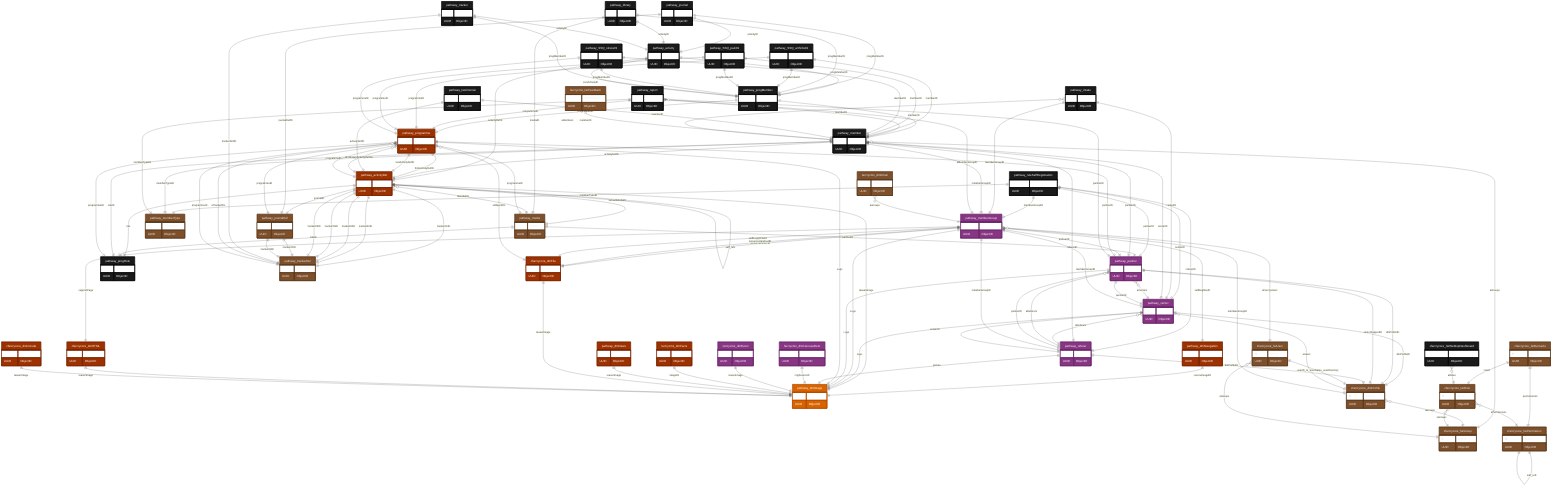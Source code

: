 erDiagram
    %% Parameters:
%%   Focus: dmImage
%%   Domains: provider, participant, pathway
%%   Chart Type: ER
    "pathway_ruleSelfRegistration" {
        📞 SERVICES UUID ObjectID
    }

    "pathway_dmImage" {
        💧 UTILITIES UUID ObjectID
    }

    "pathway_dmNavigation" {
        💧 UTILITIES UUID ObjectID
    }

    "pathway_dmNews" {
        💧 UTILITIES UUID ObjectID
    }

    "pathway_activity" {
        🔥 CORE UUID ObjectID
    }

    "pathway_activityDef" {
        🔥 CORE UUID ObjectID
    }

    "pathway_center" {
        🔥 CORE UUID ObjectID
    }

    "pathway_intake" {
        💧 UTILITIES UUID ObjectID
    }

    "pathway_journal" {
        💧 UTILITIES UUID ObjectID
    }

    "pathway_journalDef" {
        💧 UTILITIES UUID ObjectID
    }

    "pathway_library" {
        💧 UTILITIES UUID ObjectID
    }

    "pathway_media" {
        🔥 CORE UUID ObjectID
    }

    "pathway_member" {
        🔥 CORE UUID ObjectID
    }

    "pathway_memberGroup" {
        🔥 CORE UUID ObjectID
    }

    "pathway_memberType" {
        💧 UTILITIES UUID ObjectID
    }

    "pathway_partner" {
        🔥 CORE UUID ObjectID
    }

    "pathway_progMember" {
        🔥 CORE UUID ObjectID
    }

    "pathway_programme" {
        💧 UTILITIES UUID ObjectID
    }

    "pathway_progRole" {
        📞 SERVICES UUID ObjectID
    }

    "pathway_referer" {
        🔥 CORE UUID ObjectID
    }

    "pathway_report" {
        📞 SERVICES UUID ObjectID
    }

    "pathway_SSQ_arthritis01" {
        💧 UTILITIES UUID ObjectID
    }

    "pathway_SSQ_pain01" {
        💧 UTILITIES UUID ObjectID
    }

    "pathway_SSQ_stress01" {
        💧 UTILITIES UUID ObjectID
    }

    "pathway_testimonial" {
        📞 SERVICES UUID ObjectID
    }

    "pathway_tracker" {
        💧 UTILITIES UUID ObjectID
    }

    "pathway_trackerDef" {
        💧 UTILITIES UUID ObjectID
    }

    "farcrycms_dmCarouselItem" {
        💧 UTILITIES UUID ObjectID
    }

    "farcrycms_dmEmail" {
        📞 SERVICES UUID ObjectID
    }

    "farcrycms_dmEvent" {
        💧 UTILITIES UUID ObjectID
    }

    "farcrycms_dmFacts" {
        💧 UTILITIES UUID ObjectID
    }

    "farcrycms_farFeedback" {
        📞 SERVICES UUID ObjectID
    }

    "zfarcrycore_dmFile" {
        💧 UTILITIES UUID ObjectID
    }

    "zfarcrycore_dmHTML" {
        💧 UTILITIES UUID ObjectID
    }

    "zfarcrycore_dmInclude" {
        💧 UTILITIES UUID ObjectID
    }

    "zfarcrycore_dmProfile" {
        🛡️ AUTH UUID ObjectID
    }

    "zfarcrycore_farBarnacle" {
        🛡️ AUTH UUID ObjectID
    }

    "zfarcrycore_farGroup" {
        🛡️ AUTH UUID ObjectID
    }

    "zfarcrycore_farPermission" {
        🛡️ AUTH UUID ObjectID
    }

    "zfarcrycore_farRole" {
        🛡️ AUTH UUID ObjectID
    }

    "zfarcrycore_farUser" {
        🛡️ AUTH UUID ObjectID
    }

    "zfarcrycore_farWebtopDashboard" {
        💧 UTILITIES UUID ObjectID
    }

    %% Direct FK Relationships
    "pathway_ruleSelfRegistration" ||--|| "pathway_memberType" : memberTypeID
    "pathway_ruleSelfRegistration" ||--|| "pathway_memberGroup" : memberGroupID
    "pathway_ruleSelfRegistration" ||--|| "pathway_partner" : partnerID
    "pathway_ruleSelfRegistration" ||--|| "pathway_center" : centerID
    "pathway_ruleSelfRegistration" ||--|| "pathway_referer" : refererID
    "pathway_dmNavigation" ||--|| "pathway_dmImage" : sourceImageID
    "pathway_activity" ||--|| "pathway_progMember" : progMemberID
    "pathway_activity" ||--|| "pathway_activityDef" : activityDefID
    "pathway_activityDef" ||--|| "pathway_programme" : programmeID
    "pathway_activityDef" ||--|| "pathway_dmImage" : teaserImage
    "pathway_activityDef" ||--|| "pathway_progRole" : role
    "pathway_activityDef" ||--|| "pathway_media" : defaultMediaID
    "pathway_activityDef" ||--|| "pathway_journalDef" : journalID
    "pathway_activityDef" ||--|| "pathway_trackerDef" : tracker01ID
    "pathway_activityDef" ||--|| "pathway_trackerDef" : tracker02ID
    "pathway_activityDef" ||--|| "pathway_trackerDef" : tracker03ID
    "pathway_activityDef" ||--|| "pathway_trackerDef" : tracker04ID
    "pathway_activityDef" ||--|| "pathway_trackerDef" : tracker05ID
    "pathway_center" ||--|| "pathway_dmImage" : Logo
    "pathway_center" ||--|| "zfarcrycore_dmProfile" : dmProfileID
    "pathway_center" ||--|| "pathway_partner" : partnerID
    "pathway_center" ||--|| "pathway_memberGroup" : memberGroupID
    "pathway_intake" ||--|| "pathway_memberGroup" : memberGroupID
    "pathway_intake" ||--|| "pathway_center" : centerID
    "pathway_journal" ||--|| "pathway_progMember" : progMemberID
    "pathway_journal" ||--|| "pathway_journalDef" : journalDefID
    "pathway_journal" ||--|| "pathway_activity" : activityID
    "pathway_journalDef" ||--|| "pathway_trackerDef" : tracker01ID
    "pathway_journalDef" ||--|| "pathway_trackerDef" : tracker02ID
    "pathway_journalDef" ||--|| "pathway_programme" : programmeID
    "pathway_library" ||--|| "pathway_progMember" : progMemberID
    "pathway_library" ||--|| "pathway_activity" : activityID
    "pathway_library" ||--|| "pathway_media" : mediaID
    "pathway_media" ||--|| "pathway_partner" : partnerID
    "pathway_media" ||--|| "pathway_programme" : programmeID
    "pathway_media" ||--|| "pathway_progRole" : roleID
    "pathway_member" ||--|| "pathway_memberType" : memberTypeID
    "pathway_member" ||--|| "pathway_memberGroup" : memberGroupID
    "pathway_member" ||--|| "pathway_partner" : partnerID
    "pathway_member" ||--|| "pathway_center" : centerID
    "pathway_member" ||--|| "pathway_referer" : refererID
    "pathway_member" ||--|| "pathway_activityDef" : activityDefID
    "pathway_member" ||--|| "pathway_progRole" : roleID
    "pathway_memberGroup" ||--|| "pathway_partner" : partnerID
    "pathway_memberGroup" ||--|| "pathway_dmImage" : Logo
    "pathway_memberGroup" ||--|| "zfarcrycore_dmFile" : resourcePosterID
    "pathway_memberGroup" ||--|| "zfarcrycore_dmFile" : resourceHandoutID
    "pathway_memberGroup" ||--|| "zfarcrycore_dmHTML" : supportPage
    "pathway_memberGroup" ||--|| "pathway_dmNavigation" : selfRegNavID
    "pathway_memberGroup" ||--|| "zfarcrycore_dmFile" : selfRegQrFileID
    "pathway_partner" ||--|| "pathway_dmImage" : Logo
    "pathway_partner" ||--|| "zfarcrycore_dmProfile" : dmProfileID
    "pathway_partner" ||--|| "zfarcrycore_dmProfile" : seniorSupportID
    "pathway_progMember" ||--|| "pathway_programme" : programmeID
    "pathway_progMember" ||--|| "pathway_member" : memberID
    "pathway_progMember" ||--|| "pathway_activity" : currActivityID
    "pathway_programme" ||--|| "pathway_partner" : partnerID
    "pathway_programme" ||--|| "pathway_dmImage" : Logo
    "pathway_programme" ||--|| "pathway_activityDef" : firstActivityDefID
    "pathway_programme" ||--|| "pathway_activityDef" : lastActivityDefID
    "pathway_progRole" ||--|| "pathway_programme" : programmeID
    "pathway_referer" ||--|| "pathway_dmImage" : picture
    "pathway_referer" ||--|| "zfarcrycore_dmProfile" : dmProfileID
    "pathway_referer" ||--|| "pathway_partner" : partnerID
    "pathway_referer" ||--|| "pathway_memberGroup" : memberGroupID
    "pathway_referer" ||--|| "pathway_center" : centerID
    "pathway_report" ||--|| "pathway_programme" : programmeID
    "pathway_report" ||--|| "pathway_partner" : partnerID
    "pathway_report" ||--|| "pathway_member" : memberID
    "pathway_report" ||--|| "pathway_memberType" : memberTypeID
    "pathway_SSQ_arthritis01" ||--|| "pathway_programme" : programmeID
    "pathway_SSQ_arthritis01" ||--|| "pathway_progMember" : progMemberID
    "pathway_SSQ_arthritis01" ||--|| "pathway_member" : memberID
    "pathway_SSQ_pain01" ||--|| "pathway_programme" : programmeID
    "pathway_SSQ_pain01" ||--|| "pathway_progMember" : progMemberID
    "pathway_SSQ_pain01" ||--|| "pathway_member" : memberID
    "pathway_SSQ_stress01" ||--|| "pathway_programme" : programmeID
    "pathway_SSQ_stress01" ||--|| "pathway_progMember" : progMemberID
    "pathway_SSQ_stress01" ||--|| "pathway_member" : memberID
    "pathway_testimonial" ||--|| "pathway_member" : memberID
    "pathway_testimonial" ||--|| "pathway_activityDef" : activityDefID
    "pathway_tracker" ||--|| "pathway_progMember" : progMemberID
    "pathway_tracker" ||--|| "pathway_trackerDef" : trackerDefID
    "pathway_tracker" ||--|| "pathway_activity" : activityID
    "pathway_trackerDef" ||--|| "pathway_programme" : programmeID
    "farcrycms_dmCarouselItem" ||--|| "pathway_dmImage" : imgSourceID
    "farcrycms_dmEvent" ||--|| "pathway_dmImage" : teaserImage
    "farcrycms_dmFacts" ||--|| "pathway_dmImage" : imageID
    "pathway_dmNews" ||--|| "pathway_dmImage" : teaserImage
    "farcrycms_farFeedback" ||--|| "pathway_member" : memberID
    "zfarcrycore_dmFile" ||--|| "pathway_dmImage" : teaserImage
    "zfarcrycore_dmHTML" ||--|| "pathway_dmImage" : teaserImage
    "zfarcrycore_dmInclude" ||--|| "pathway_dmImage" : teaserImage
    "zfarcrycore_dmProfile" ||--|| "pathway_memberGroup" : memberGroupID
    "zfarcrycore_farBarnacle" ||--|| "zfarcrycore_farRole" : roleid
    "zfarcrycore_farBarnacle" ||--|| "zfarcrycore_farPermission" : permissionid
    %% End Direct FK Relationships

    %% Special Joins
    "zfarcrycore_farUser" ||--|| "zfarcrycore_dmProfile" : userID_to_userName_userDirectory
    %% End Special Joins

    %% Self-Referencing Relationships for activityDef
    %% Self-refs include: onEndID, aCuePointActivities, aInteract1Activities, aInteract2Activities, aInteract3Activities, aInteract4Activities, aInteract5Activities
    "pathway_activityDef" ||--|| "pathway_activityDef" : self_refs
    %% End Self-Referencing Relationships for activityDef

    %% Self-Referencing Relationships for farPermission
    %% Self-refs include: aRelatedtypes
    "zfarcrycore_farPermission" ||--|| "zfarcrycore_farPermission" : self_refs
    %% End Self-Referencing Relationships for farPermission

    %% Join Table Relationships
    "pathway_activityDef" }o--|| "pathway_media" : aMediaIDs
    "pathway_center" }o--|| "zfarcrycore_dmProfile" : aUsers
    "pathway_center" }o--|| "pathway_referer" : aReferers
    "pathway_intake" }o--|| "pathway_member" : aMembers
    "pathway_member" }o--|| "zfarcrycore_farGroup" : aGroups
    "pathway_memberGroup" }o--|| "zfarcrycore_farUser" : aFarcryUsers
    "pathway_partner" }o--|| "pathway_center" : aCenters
    "pathway_partner" }o--|| "pathway_referer" : aReferers
    "pathway_programme" }o--|| "pathway_activityDef" : aFollowupActivityDefIDs
    "pathway_programme" }o--|| "pathway_trackerDef" : aTrackerIDs
    "pathway_programme" }o--|| "zfarcrycore_dmFile" : aObjectIDs
    "pathway_report" }o--|| "pathway_memberGroup" : aMemberGroupID
    "farcrycms_dmEmail" }o--|| "pathway_memberGroup" : aGroups
    "zfarcrycore_dmProfile" }o--|| "zfarcrycore_farGroup" : aGroups
    "zfarcrycore_farRole" }o--|| "zfarcrycore_farGroup" : aGroups
    "zfarcrycore_farRole" }o--|| "zfarcrycore_farPermission" : aPermissions
    "zfarcrycore_farUser" }o--|| "zfarcrycore_farGroup" : aGroups
    "zfarcrycore_farWebtopDashboard" }o--|| "zfarcrycore_farRole" : aRoles
    %% End Join Table Relationships


    %% Entity Styling
    %% secondary tier
    style pathway_ruleSelfRegistration fill:#1a1a1a,stroke:#0d0d0d,stroke-width:2px,color:#fff
    %% focus tier
    style pathway_dmImage fill:#d76400,stroke:#b34d00,stroke-width:2px,color:#fff
    %% domain_related tier
    style pathway_dmNavigation fill:#9d3100,stroke:#7a2600,stroke-width:2px,color:#fff
    %% domain_related tier
    style pathway_dmNews fill:#9d3100,stroke:#7a2600,stroke-width:2px,color:#fff
    %% secondary tier
    style pathway_activity fill:#1a1a1a,stroke:#0d0d0d,stroke-width:2px,color:#fff
    %% domain_related tier
    style pathway_activityDef fill:#9d3100,stroke:#7a2600,stroke-width:2px,color:#fff
    %% related tier
    style pathway_center fill:#883583,stroke:#6a2a6a,stroke-width:2px,color:#fff
    %% secondary tier
    style pathway_intake fill:#1a1a1a,stroke:#0d0d0d,stroke-width:2px,color:#fff
    %% secondary tier
    style pathway_journal fill:#1a1a1a,stroke:#0d0d0d,stroke-width:2px,color:#fff
    %% domain_other tier
    style pathway_journalDef fill:#7e4f2b,stroke:#5d3d1f,stroke-width:2px,color:#eceff1
    %% secondary tier
    style pathway_library fill:#1a1a1a,stroke:#0d0d0d,stroke-width:2px,color:#fff
    %% domain_other tier
    style pathway_media fill:#7e4f2b,stroke:#5d3d1f,stroke-width:2px,color:#eceff1
    %% secondary tier
    style pathway_member fill:#1a1a1a,stroke:#0d0d0d,stroke-width:2px,color:#fff
    %% related tier
    style pathway_memberGroup fill:#883583,stroke:#6a2a6a,stroke-width:2px,color:#fff
    %% domain_other tier
    style pathway_memberType fill:#7e4f2b,stroke:#5d3d1f,stroke-width:2px,color:#eceff1
    %% related tier
    style pathway_partner fill:#883583,stroke:#6a2a6a,stroke-width:2px,color:#fff
    %% secondary tier
    style pathway_progMember fill:#1a1a1a,stroke:#0d0d0d,stroke-width:2px,color:#fff
    %% domain_related tier
    style pathway_programme fill:#9d3100,stroke:#7a2600,stroke-width:2px,color:#fff
    %% secondary tier
    style pathway_progRole fill:#1a1a1a,stroke:#0d0d0d,stroke-width:2px,color:#fff
    %% related tier
    style pathway_referer fill:#883583,stroke:#6a2a6a,stroke-width:2px,color:#fff
    %% secondary tier
    style pathway_report fill:#1a1a1a,stroke:#0d0d0d,stroke-width:2px,color:#fff
    %% secondary tier
    style pathway_SSQ_arthritis01 fill:#1a1a1a,stroke:#0d0d0d,stroke-width:2px,color:#fff
    %% secondary tier
    style pathway_SSQ_pain01 fill:#1a1a1a,stroke:#0d0d0d,stroke-width:2px,color:#fff
    %% secondary tier
    style pathway_SSQ_stress01 fill:#1a1a1a,stroke:#0d0d0d,stroke-width:2px,color:#fff
    %% secondary tier
    style pathway_testimonial fill:#1a1a1a,stroke:#0d0d0d,stroke-width:2px,color:#fff
    %% secondary tier
    style pathway_tracker fill:#1a1a1a,stroke:#0d0d0d,stroke-width:2px,color:#fff
    %% domain_other tier
    style pathway_trackerDef fill:#7e4f2b,stroke:#5d3d1f,stroke-width:2px,color:#eceff1
    %% related tier
    style farcrycms_dmCarouselItem fill:#883583,stroke:#6a2a6a,stroke-width:2px,color:#fff
    %% domain_other tier
    style farcrycms_dmEmail fill:#7e4f2b,stroke:#5d3d1f,stroke-width:2px,color:#eceff1
    %% related tier
    style farcrycms_dmEvent fill:#883583,stroke:#6a2a6a,stroke-width:2px,color:#fff
    %% domain_related tier
    style farcrycms_dmFacts fill:#9d3100,stroke:#7a2600,stroke-width:2px,color:#fff
    %% domain_other tier
    style farcrycms_farFeedback fill:#7e4f2b,stroke:#5d3d1f,stroke-width:2px,color:#eceff1
    %% domain_related tier
    style zfarcrycore_dmFile fill:#9d3100,stroke:#7a2600,stroke-width:2px,color:#fff
    %% domain_related tier
    style zfarcrycore_dmHTML fill:#9d3100,stroke:#7a2600,stroke-width:2px,color:#fff
    %% domain_related tier
    style zfarcrycore_dmInclude fill:#9d3100,stroke:#7a2600,stroke-width:2px,color:#fff
    %% domain_other tier
    style zfarcrycore_dmProfile fill:#7e4f2b,stroke:#5d3d1f,stroke-width:2px,color:#eceff1
    %% domain_other tier
    style zfarcrycore_farBarnacle fill:#7e4f2b,stroke:#5d3d1f,stroke-width:2px,color:#eceff1
    %% domain_other tier
    style zfarcrycore_farGroup fill:#7e4f2b,stroke:#5d3d1f,stroke-width:2px,color:#eceff1
    %% domain_other tier
    style zfarcrycore_farPermission fill:#7e4f2b,stroke:#5d3d1f,stroke-width:2px,color:#eceff1
    %% domain_other tier
    style zfarcrycore_farRole fill:#7e4f2b,stroke:#5d3d1f,stroke-width:2px,color:#eceff1
    %% domain_other tier
    style zfarcrycore_farUser fill:#7e4f2b,stroke:#5d3d1f,stroke-width:2px,color:#eceff1
    %% secondary tier
    style zfarcrycore_farWebtopDashboard fill:#1a1a1a,stroke:#0d0d0d,stroke-width:2px,color:#fff
    %% special join entity